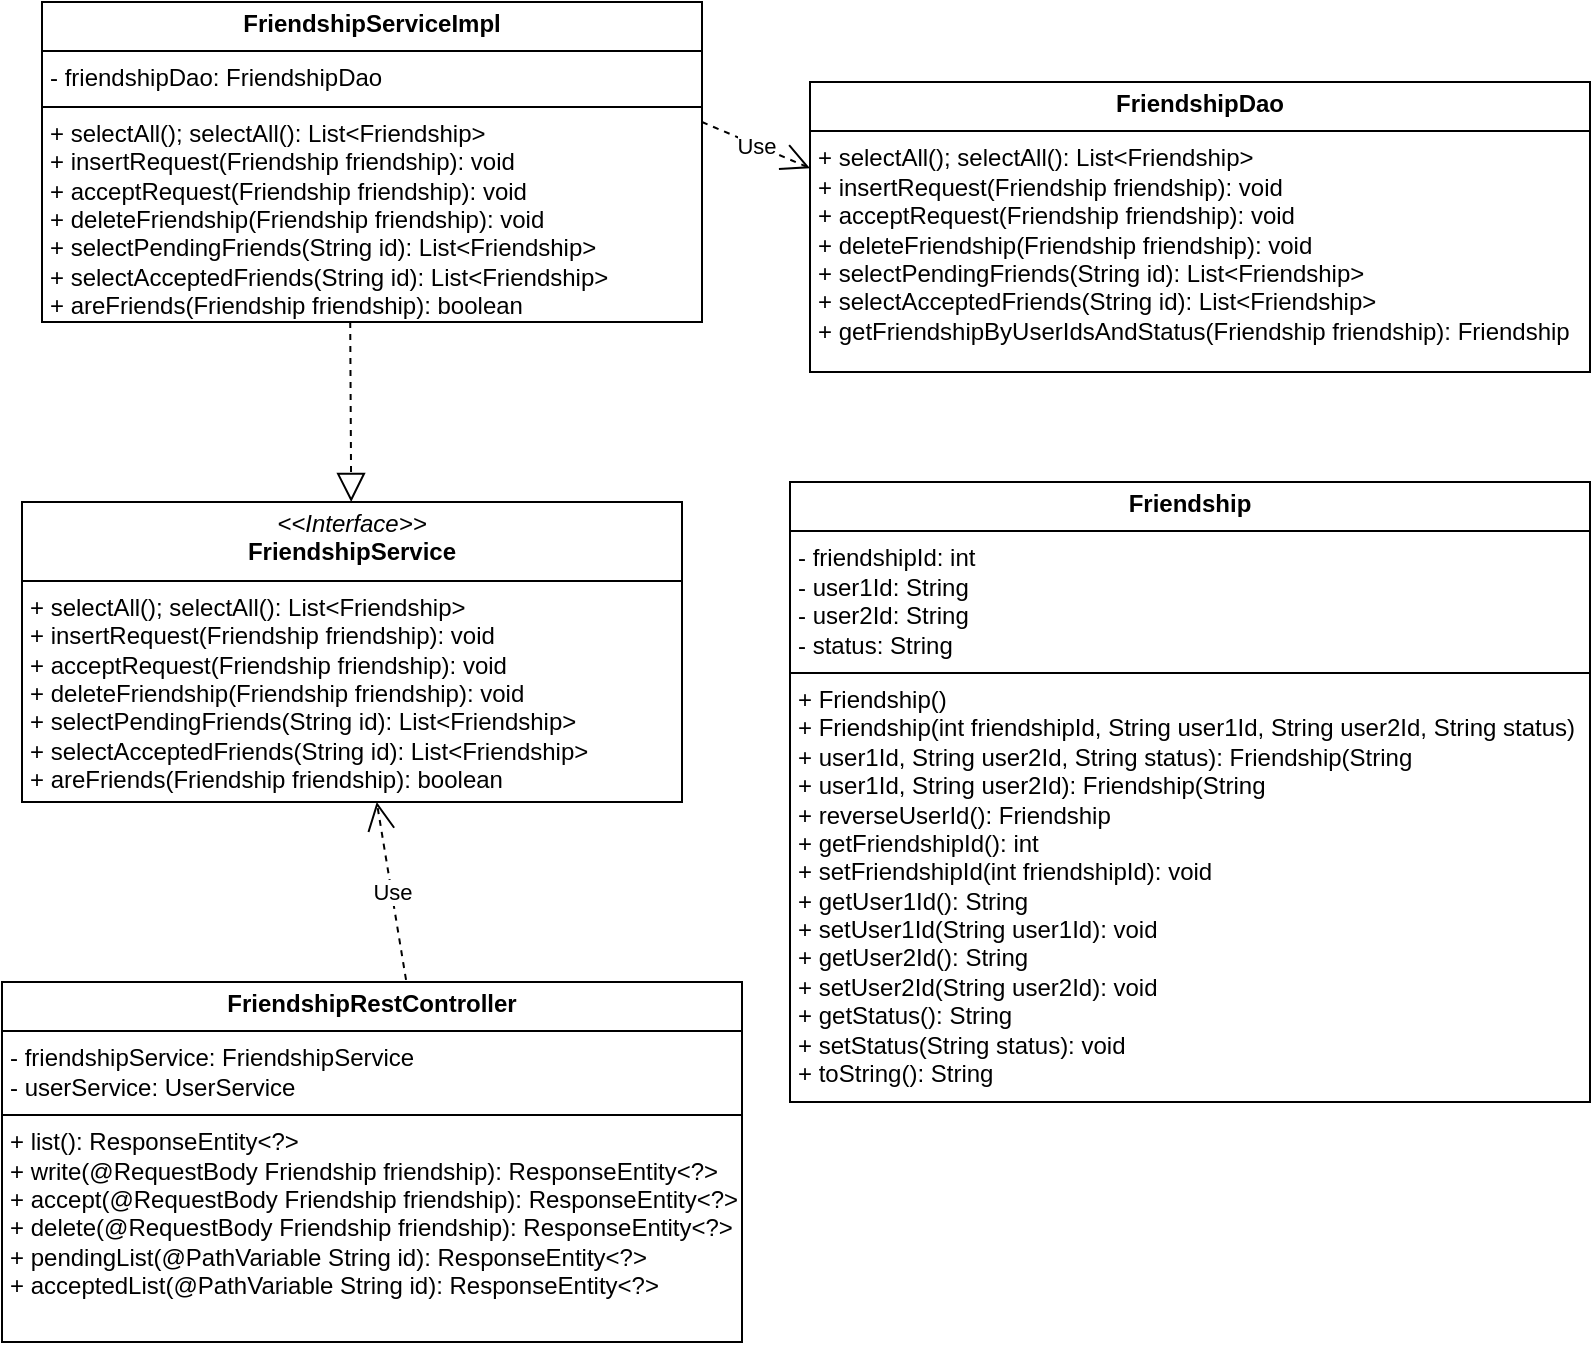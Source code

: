 <mxfile version="24.4.6" type="device">
  <diagram id="C5RBs43oDa-KdzZeNtuy" name="Page-1">
    <mxGraphModel dx="851" dy="674" grid="1" gridSize="10" guides="1" tooltips="1" connect="1" arrows="1" fold="1" page="1" pageScale="1" pageWidth="827" pageHeight="1169" math="0" shadow="0">
      <root>
        <mxCell id="WIyWlLk6GJQsqaUBKTNV-0" />
        <mxCell id="WIyWlLk6GJQsqaUBKTNV-1" parent="WIyWlLk6GJQsqaUBKTNV-0" />
        <mxCell id="fT-lklPn8G5hOa_dggbo-19" value="&lt;p style=&quot;margin:0px;margin-top:4px;text-align:center;&quot;&gt;&lt;i&gt;&amp;lt;&amp;lt;Interface&amp;gt;&amp;gt;&lt;/i&gt;&lt;br&gt;&lt;span style=&quot;font-weight: 700; text-wrap: nowrap;&quot;&gt;Friendship&lt;/span&gt;&lt;b&gt;Service&lt;/b&gt;&lt;/p&gt;&lt;hr size=&quot;1&quot; style=&quot;border-style:solid;&quot;&gt;&lt;p style=&quot;margin:0px;margin-left:4px;&quot;&gt;+ selectAll(); selectAll(): List&amp;lt;Friendship&amp;gt;&lt;/p&gt;&lt;p style=&quot;margin:0px;margin-left:4px;&quot;&gt;+ insertRequest(Friendship friendship): void&lt;/p&gt;&lt;p style=&quot;margin:0px;margin-left:4px;&quot;&gt;+ acceptRequest(Friendship friendship): void&lt;/p&gt;&lt;p style=&quot;margin:0px;margin-left:4px;&quot;&gt;+ deleteFriendship(Friendship friendship): void&lt;/p&gt;&lt;p style=&quot;margin:0px;margin-left:4px;&quot;&gt;+ selectPendingFriends(String id): List&amp;lt;Friendship&amp;gt;&lt;/p&gt;&lt;p style=&quot;margin:0px;margin-left:4px;&quot;&gt;+ selectAcceptedFriends(String id): List&amp;lt;Friendship&amp;gt;&lt;/p&gt;&lt;p style=&quot;margin:0px;margin-left:4px;&quot;&gt;+ areFriends(Friendship friendship): boolean&lt;/p&gt;" style="verticalAlign=top;align=left;overflow=fill;html=1;whiteSpace=wrap;" parent="WIyWlLk6GJQsqaUBKTNV-1" vertex="1">
          <mxGeometry x="20" y="270" width="330" height="150" as="geometry" />
        </mxCell>
        <mxCell id="fT-lklPn8G5hOa_dggbo-29" value="&lt;p style=&quot;margin:0px;margin-top:4px;text-align:center;&quot;&gt;&lt;span style=&quot;font-weight: 700; text-wrap: nowrap;&quot;&gt;Friendship&lt;/span&gt;&lt;br&gt;&lt;/p&gt;&lt;hr size=&quot;1&quot; style=&quot;border-style:solid;&quot;&gt;&lt;p style=&quot;margin:0px;margin-left:4px;&quot;&gt;- friendshipId: int&lt;/p&gt;&lt;p style=&quot;margin:0px;margin-left:4px;&quot;&gt;- user1Id: String&lt;/p&gt;&lt;p style=&quot;margin:0px;margin-left:4px;&quot;&gt;- user2Id: String&lt;/p&gt;&lt;p style=&quot;margin:0px;margin-left:4px;&quot;&gt;- status: String&lt;/p&gt;&lt;hr size=&quot;1&quot; style=&quot;border-style:solid;&quot;&gt;&lt;p style=&quot;margin: 0px 0px 0px 4px;&quot;&gt;+ Friendship()&lt;/p&gt;&lt;p style=&quot;margin: 0px 0px 0px 4px;&quot;&gt;+ Friendship(int friendshipId, String user1Id, String user2Id, String status)&lt;/p&gt;&lt;p style=&quot;margin: 0px 0px 0px 4px;&quot;&gt;+ user1Id, String user2Id, String status): Friendship(String&lt;/p&gt;&lt;p style=&quot;margin: 0px 0px 0px 4px;&quot;&gt;+ user1Id, String user2Id): Friendship(String&lt;/p&gt;&lt;p style=&quot;margin: 0px 0px 0px 4px;&quot;&gt;+ reverseUserId(): Friendship&lt;/p&gt;&lt;p style=&quot;margin: 0px 0px 0px 4px;&quot;&gt;+ getFriendshipId(): int&lt;/p&gt;&lt;p style=&quot;margin: 0px 0px 0px 4px;&quot;&gt;+ setFriendshipId(int friendshipId): void&lt;/p&gt;&lt;p style=&quot;margin: 0px 0px 0px 4px;&quot;&gt;+ getUser1Id(): String&lt;/p&gt;&lt;p style=&quot;margin: 0px 0px 0px 4px;&quot;&gt;+ setUser1Id(String user1Id): void&lt;/p&gt;&lt;p style=&quot;margin: 0px 0px 0px 4px;&quot;&gt;+ getUser2Id(): String&lt;/p&gt;&lt;p style=&quot;margin: 0px 0px 0px 4px;&quot;&gt;+ setUser2Id(String user2Id): void&lt;/p&gt;&lt;p style=&quot;margin: 0px 0px 0px 4px;&quot;&gt;+ getStatus(): String&lt;/p&gt;&lt;p style=&quot;margin: 0px 0px 0px 4px;&quot;&gt;+ setStatus(String status): void&lt;/p&gt;&lt;p style=&quot;margin: 0px 0px 0px 4px;&quot;&gt;+ toString(): String&lt;/p&gt;" style="verticalAlign=top;align=left;overflow=fill;html=1;whiteSpace=wrap;" parent="WIyWlLk6GJQsqaUBKTNV-1" vertex="1">
          <mxGeometry x="404" y="260" width="400" height="310" as="geometry" />
        </mxCell>
        <mxCell id="fT-lklPn8G5hOa_dggbo-30" value="&lt;p style=&quot;margin:0px;margin-top:4px;text-align:center;&quot;&gt;&lt;span style=&quot;font-weight: 700; text-wrap: nowrap; background-color: initial;&quot;&gt;Friendship&lt;/span&gt;&lt;span style=&quot;font-weight: 700; text-wrap: nowrap;&quot;&gt;Dao&lt;/span&gt;&lt;br&gt;&lt;/p&gt;&lt;hr size=&quot;1&quot; style=&quot;border-style:solid;&quot;&gt;&lt;p style=&quot;margin:0px;margin-left:4px;&quot;&gt;&lt;/p&gt;&lt;p style=&quot;margin:0px;margin-left:4px;&quot;&gt;+ selectAll(); selectAll(): List&amp;lt;Friendship&amp;gt;&lt;/p&gt;&lt;p style=&quot;margin:0px;margin-left:4px;&quot;&gt;+ insertRequest(Friendship friendship): void&lt;/p&gt;&lt;p style=&quot;margin:0px;margin-left:4px;&quot;&gt;+ acceptRequest(Friendship friendship): void&lt;/p&gt;&lt;p style=&quot;margin:0px;margin-left:4px;&quot;&gt;+ deleteFriendship(Friendship friendship): void&lt;/p&gt;&lt;p style=&quot;margin:0px;margin-left:4px;&quot;&gt;+ selectPendingFriends(String id): List&amp;lt;Friendship&amp;gt;&lt;/p&gt;&lt;p style=&quot;margin:0px;margin-left:4px;&quot;&gt;+ selectAcceptedFriends(String id): List&amp;lt;Friendship&amp;gt;&lt;/p&gt;&lt;p style=&quot;margin:0px;margin-left:4px;&quot;&gt;+ getFriendshipByUserIdsAndStatus(Friendship friendship): Friendship&lt;/p&gt;" style="verticalAlign=top;align=left;overflow=fill;html=1;whiteSpace=wrap;" parent="WIyWlLk6GJQsqaUBKTNV-1" vertex="1">
          <mxGeometry x="414" y="60" width="390" height="145" as="geometry" />
        </mxCell>
        <mxCell id="fT-lklPn8G5hOa_dggbo-31" value="&lt;p style=&quot;margin:0px;margin-top:4px;text-align:center;&quot;&gt;&lt;span style=&quot;font-weight: 700; text-wrap: nowrap; background-color: initial;&quot;&gt;Friendship&lt;/span&gt;&lt;span style=&quot;font-weight: 700; text-wrap: nowrap;&quot;&gt;ServiceImpl&lt;/span&gt;&lt;br&gt;&lt;/p&gt;&lt;hr size=&quot;1&quot; style=&quot;border-style:solid;&quot;&gt;&lt;p style=&quot;margin:0px;margin-left:4px;&quot;&gt;- friendshipDao: FriendshipDao&lt;/p&gt;&lt;hr size=&quot;1&quot; style=&quot;border-style:solid;&quot;&gt;&lt;p style=&quot;margin:0px;margin-left:4px;&quot;&gt;+ selectAll(); selectAll(): List&amp;lt;Friendship&amp;gt;&lt;/p&gt;&lt;p style=&quot;margin:0px;margin-left:4px;&quot;&gt;+ insertRequest(Friendship friendship): void&lt;/p&gt;&lt;p style=&quot;margin:0px;margin-left:4px;&quot;&gt;+ acceptRequest(Friendship friendship): void&lt;/p&gt;&lt;p style=&quot;margin:0px;margin-left:4px;&quot;&gt;+ deleteFriendship(Friendship friendship): void&lt;/p&gt;&lt;p style=&quot;margin:0px;margin-left:4px;&quot;&gt;+ selectPendingFriends(String id): List&amp;lt;Friendship&amp;gt;&lt;/p&gt;&lt;p style=&quot;margin:0px;margin-left:4px;&quot;&gt;+ selectAcceptedFriends(String id): List&amp;lt;Friendship&amp;gt;&lt;/p&gt;&lt;p style=&quot;margin:0px;margin-left:4px;&quot;&gt;+ areFriends(Friendship friendship): boolean&lt;/p&gt;" style="verticalAlign=top;align=left;overflow=fill;html=1;whiteSpace=wrap;" parent="WIyWlLk6GJQsqaUBKTNV-1" vertex="1">
          <mxGeometry x="30" y="20" width="330" height="160" as="geometry" />
        </mxCell>
        <mxCell id="fT-lklPn8G5hOa_dggbo-32" value="&lt;p style=&quot;margin:0px;margin-top:4px;text-align:center;&quot;&gt;&lt;span style=&quot;font-weight: 700; text-wrap: nowrap; background-color: initial;&quot;&gt;Friendship&lt;/span&gt;&lt;span style=&quot;font-weight: 700; text-wrap: nowrap;&quot;&gt;RestController&lt;/span&gt;&lt;br&gt;&lt;/p&gt;&lt;hr size=&quot;1&quot; style=&quot;border-style:solid;&quot;&gt;&lt;p style=&quot;margin:0px;margin-left:4px;&quot;&gt;- friendshipService: FriendshipService&lt;/p&gt;&lt;p style=&quot;margin:0px;margin-left:4px;&quot;&gt;- userService: UserService&lt;/p&gt;&lt;hr size=&quot;1&quot; style=&quot;border-style:solid;&quot;&gt;&lt;p style=&quot;margin:0px;margin-left:4px;&quot;&gt;+ list(): ResponseEntity&amp;lt;?&amp;gt;&lt;/p&gt;&lt;p style=&quot;margin:0px;margin-left:4px;&quot;&gt;+ write(@RequestBody Friendship friendship): ResponseEntity&amp;lt;?&amp;gt;&lt;/p&gt;&lt;p style=&quot;margin:0px;margin-left:4px;&quot;&gt;+ accept(@RequestBody Friendship friendship): ResponseEntity&amp;lt;?&amp;gt;&lt;/p&gt;&lt;p style=&quot;margin:0px;margin-left:4px;&quot;&gt;+ delete(@RequestBody Friendship friendship): ResponseEntity&amp;lt;?&amp;gt;&lt;/p&gt;&lt;p style=&quot;margin:0px;margin-left:4px;&quot;&gt;+ pendingList(@PathVariable String id): ResponseEntity&amp;lt;?&amp;gt;&lt;/p&gt;&lt;p style=&quot;margin:0px;margin-left:4px;&quot;&gt;+ acceptedList(@PathVariable String id): ResponseEntity&amp;lt;?&amp;gt;&lt;/p&gt;" style="verticalAlign=top;align=left;overflow=fill;html=1;whiteSpace=wrap;" parent="WIyWlLk6GJQsqaUBKTNV-1" vertex="1">
          <mxGeometry x="10" y="510" width="370" height="180" as="geometry" />
        </mxCell>
        <mxCell id="10Wim-K_SKHKNXbFn4e0-1" value="" style="endArrow=block;dashed=1;endFill=0;endSize=12;html=1;rounded=0;exitX=0.467;exitY=1;exitDx=0;exitDy=0;exitPerimeter=0;" parent="WIyWlLk6GJQsqaUBKTNV-1" source="fT-lklPn8G5hOa_dggbo-31" target="fT-lklPn8G5hOa_dggbo-19" edge="1">
          <mxGeometry width="160" relative="1" as="geometry">
            <mxPoint x="330" y="340" as="sourcePoint" />
            <mxPoint x="490" y="340" as="targetPoint" />
          </mxGeometry>
        </mxCell>
        <mxCell id="1o47MdxbYekyUwkxlk6m-0" value="Use" style="endArrow=open;endSize=12;dashed=1;html=1;rounded=0;exitX=1;exitY=0.375;exitDx=0;exitDy=0;entryX=0;entryY=0.297;entryDx=0;entryDy=0;exitPerimeter=0;entryPerimeter=0;" edge="1" parent="WIyWlLk6GJQsqaUBKTNV-1" source="fT-lklPn8G5hOa_dggbo-31" target="fT-lklPn8G5hOa_dggbo-30">
          <mxGeometry width="160" relative="1" as="geometry">
            <mxPoint x="370" y="90" as="sourcePoint" />
            <mxPoint x="447" y="90" as="targetPoint" />
          </mxGeometry>
        </mxCell>
        <mxCell id="1o47MdxbYekyUwkxlk6m-1" value="Use" style="endArrow=open;endSize=12;dashed=1;html=1;rounded=0;exitX=0.546;exitY=-0.006;exitDx=0;exitDy=0;exitPerimeter=0;" edge="1" parent="WIyWlLk6GJQsqaUBKTNV-1" source="fT-lklPn8G5hOa_dggbo-32" target="fT-lklPn8G5hOa_dggbo-19">
          <mxGeometry width="160" relative="1" as="geometry">
            <mxPoint x="380" y="100" as="sourcePoint" />
            <mxPoint x="457" y="100" as="targetPoint" />
          </mxGeometry>
        </mxCell>
      </root>
    </mxGraphModel>
  </diagram>
</mxfile>
